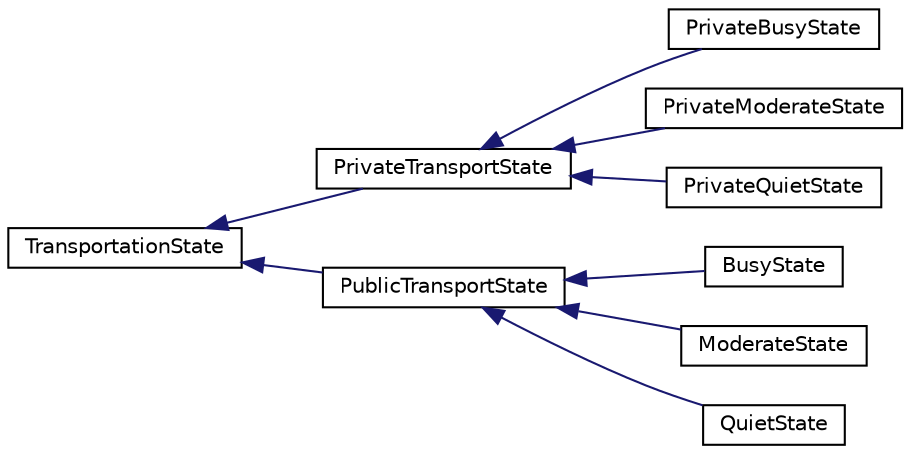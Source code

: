 digraph "Graphical Class Hierarchy"
{
 // LATEX_PDF_SIZE
  edge [fontname="Helvetica",fontsize="10",labelfontname="Helvetica",labelfontsize="10"];
  node [fontname="Helvetica",fontsize="10",shape=record];
  rankdir="LR";
  Node0 [label="TransportationState",height=0.2,width=0.4,color="black", fillcolor="white", style="filled",URL="$classTransportationState.html",tooltip="Abstract base class representing the state of a mode of transport."];
  Node0 -> Node1 [dir="back",color="midnightblue",fontsize="10",style="solid",fontname="Helvetica"];
  Node1 [label="PrivateTransportState",height=0.2,width=0.4,color="black", fillcolor="white", style="filled",URL="$classPrivateTransportState.html",tooltip="Represents the state of private transport, managing state behavior and availability."];
  Node1 -> Node2 [dir="back",color="midnightblue",fontsize="10",style="solid",fontname="Helvetica"];
  Node2 [label="PrivateBusyState",height=0.2,width=0.4,color="black", fillcolor="white", style="filled",URL="$classPrivateBusyState.html",tooltip="Represents the busy state of a private transport mode."];
  Node1 -> Node3 [dir="back",color="midnightblue",fontsize="10",style="solid",fontname="Helvetica"];
  Node3 [label="PrivateModerateState",height=0.2,width=0.4,color="black", fillcolor="white", style="filled",URL="$classPrivateModerateState.html",tooltip="Represents the moderate state of a private transport mode."];
  Node1 -> Node4 [dir="back",color="midnightblue",fontsize="10",style="solid",fontname="Helvetica"];
  Node4 [label="PrivateQuietState",height=0.2,width=0.4,color="black", fillcolor="white", style="filled",URL="$classPrivateQuietState.html",tooltip="Represents the quiet state of a private transport mode."];
  Node0 -> Node5 [dir="back",color="midnightblue",fontsize="10",style="solid",fontname="Helvetica"];
  Node5 [label="PublicTransportState",height=0.2,width=0.4,color="black", fillcolor="white", style="filled",URL="$classPublicTransportState.html",tooltip="Represents the state of a public mode of transport."];
  Node5 -> Node6 [dir="back",color="midnightblue",fontsize="10",style="solid",fontname="Helvetica"];
  Node6 [label="BusyState",height=0.2,width=0.4,color="black", fillcolor="white", style="filled",URL="$classBusyState.html",tooltip="Represents the busy state of a public transport mode."];
  Node5 -> Node7 [dir="back",color="midnightblue",fontsize="10",style="solid",fontname="Helvetica"];
  Node7 [label="ModerateState",height=0.2,width=0.4,color="black", fillcolor="white", style="filled",URL="$classModerateState.html",tooltip="Represents a moderate state of public transport."];
  Node5 -> Node8 [dir="back",color="midnightblue",fontsize="10",style="solid",fontname="Helvetica"];
  Node8 [label="QuietState",height=0.2,width=0.4,color="black", fillcolor="white", style="filled",URL="$classQuietState.html",tooltip="Represents a state where public transport operates quietly."];
}

